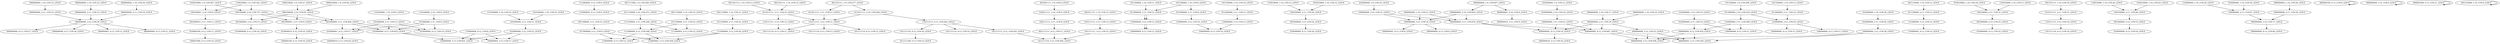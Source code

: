 digraph G {
    "000000000_3-12_COV:34_LEN:9" -> "000000000_4-13_COV:27_LEN:9";
    "000000000_2-11_COV:32_LEN:9" -> "000000000_3-12_COV:34_LEN:9";
    "001000010_3-11_COV:11_LEN:9" -> "010000100_4-12_COV:11_LEN:9";
    "111000000_3-12_COV:9_LEN:9" -> "110000001_4-13_COV:9_LEN:9";
    "001110000_1-10_COV:10_LEN:9" -> "011100000_2-11_COV:10_LEN:9";
    "011011111_2-11_COV:14_LEN:9" -> "110111111_3-12_COV:11_LEN:9";
    "110100000_2-10_COV:9_LEN:9" -> "101000000_3-11_COV:9_LEN:9";
    "011000000_2-11_COV:12_LEN:9" -> "110000000_3-12_COV:12_LEN:9";
    "001000000_3-12_COV:24_LEN:9" -> "010000000_4-13_COV:26_LEN:9";
    "101000000_1-9_COV:12_LEN:9" -> "010000000_2-10_COV:18_LEN:9";
    "101111110_4-12_COV:16_LEN:9" -> "011111100_5-13_COV:14_LEN:9";
    "111000000_3-12_COV:14_LEN:9" -> "110000001_4-13_COV:14_LEN:9";
    "010000000_2-11_COV:44_LEN:9" -> "100000000_3-12_COV:38_LEN:9";
    "100100000_2-11_COV:26_LEN:9" -> "001000000_3-12_COV:24_LEN:9";
    "000000000_2-10_COV:654_LEN:9" -> "000000000_3-11_COV:676_LEN:9";
    "000000000_2-10_COV:654_LEN:9" -> "000000000_3-12_COV:19_LEN:9";
    "110000000_3-11_COV:409_LEN:9" -> "100000000_4-12_COV:418_LEN:9";
    "110000000_3-11_COV:409_LEN:9" -> "100000000_4-13_COV:11_LEN:9";
    "101000000_2-11_COV:21_LEN:9" -> "010000000_3-12_COV:22_LEN:9";
    "001000000_3-11_COV:828_LEN:9" -> "010000001_4-12_COV:17_LEN:9";
    "001000000_3-11_COV:828_LEN:9" -> "010000000_4-13_COV:10_LEN:9";
    "001000000_3-11_COV:828_LEN:9" -> "010000000_4-12_COV:823_LEN:9";
    "000000000_3-11_COV:676_LEN:9" -> "000000000_4-12_COV:687_LEN:9";
    "000000000_3-11_COV:676_LEN:9" -> "000000001_4-12_COV:16_LEN:9";
    "100100000_2-11_COV:32_LEN:9" -> "001000000_3-12_COV:35_LEN:9";
    "011011111_2-11_COV:15_LEN:9" -> "110111111_3-12_COV:16_LEN:9";
    "001000000_3-12_COV:15_LEN:9" -> "010000000_4-13_COV:16_LEN:9";
    "001101111_1-9_COV:277_LEN:9" -> "011011111_2-11_COV:13_LEN:9";
    "001101111_1-9_COV:277_LEN:9" -> "011011111_2-10_COV:264_LEN:9";
    "110111111_3-12_COV:11_LEN:9" -> "101111110_4-13_COV:11_LEN:9";
    "110111111_3-12_COV:11_LEN:9" -> "101111110_4-13_COV:13_LEN:9";
    "110000000_3-12_COV:12_LEN:9" -> "100000000_4-13_COV:13_LEN:9";
    "000000000_1-10_COV:17_LEN:9" -> "000000000_2-11_COV:18_LEN:9";
    "001000000_3-12_COV:53_LEN:9" -> "010000000_4-13_COV:54_LEN:9";
    "100000000_3-12_COV:38_LEN:9" -> "000000000_5-13_COV:938_LEN:9";
    "100000000_3-12_COV:38_LEN:9" -> "000000001_5-13_COV:205_LEN:9";
    "000000000_1-10_COV:33_LEN:9" -> "000000000_2-11_COV:32_LEN:9";
    "000000000_4-12_COV:687_LEN:9" -> "000000000_5-13_COV:938_LEN:9";
    "000000000_4-12_COV:687_LEN:9" -> "000000001_5-13_COV:205_LEN:9";
    "110111111_3-11_COV:262_LEN:9" -> "101111110_4-13_COV:10_LEN:9";
    "110111111_3-11_COV:262_LEN:9" -> "101111110_4-12_COV:16_LEN:9";
    "110111111_3-11_COV:262_LEN:9" -> "101111111_4-12_COV:243_LEN:9";
    "000000000_1-10_COV:32_LEN:9" -> "000000000_2-11_COV:33_LEN:9";
    "101100000_1-10_COV:11_LEN:9" -> "011000000_2-11_COV:12_LEN:9";
    "010000100_4-12_COV:11_LEN:9" -> "100001000_5-13_COV:10_LEN:9";
    "110000000_4-12_COV:9_LEN:9" -> "100000001_5-13_COV:17_LEN:9";
    "110000000_4-12_COV:9_LEN:9" -> "100000000_5-13_COV:831_LEN:9";
    "101000000_1-10_COV:19_LEN:9" -> "010000000_2-11_COV:19_LEN:9";
    "011000000_2-11_COV:12_LEN:9" -> "110000000_3-12_COV:12_LEN:9";
    "110000000_3-12_COV:16_LEN:9" -> "100000000_4-13_COV:15_LEN:9";
    "011000000_4-12_COV:9_LEN:9" -> "110000001_5-13_COV:258_LEN:9";
    "011000000_4-12_COV:9_LEN:9" -> "110000000_5-13_COV:12_LEN:9";
    "100000000_2-10_COV:31_LEN:9" -> "000000000_3-11_COV:676_LEN:9";
    "100000000_2-10_COV:31_LEN:9" -> "000000000_3-12_COV:19_LEN:9";
    "010000000_3-12_COV:22_LEN:9" -> "100000001_5-13_COV:17_LEN:9";
    "010000000_3-12_COV:22_LEN:9" -> "100000000_5-13_COV:831_LEN:9";
    "100100001_2-10_COV:9_LEN:9" -> "001000010_3-11_COV:11_LEN:9";
    "110000000_1-10_COV:20_LEN:9" -> "100000000_2-11_COV:47_LEN:9";
    "010000001_4-12_COV:17_LEN:9" -> "100000010_5-13_COV:20_LEN:9";
    "000000000_3-12_COV:19_LEN:9" -> "000000000_4-13_COV:9_LEN:9";
    "000000000_3-12_COV:19_LEN:9" -> "000000001_4-13_COV:9_LEN:9";
    "011000000_2-11_COV:13_LEN:9" -> "110000000_3-12_COV:13_LEN:9";
    "100010000_1-9_COV:27_LEN:9" -> "000100000_2-10_COV:81_LEN:9";
    "111000000_4-12_COV:248_LEN:9" -> "110000001_5-13_COV:258_LEN:9";
    "111000000_4-12_COV:248_LEN:9" -> "110000000_5-13_COV:12_LEN:9";
    "001101111_1-10_COV:13_LEN:9" -> "011011111_2-11_COV:14_LEN:9";
    "010100000_1-10_COV:10_LEN:9" -> "101000000_2-11_COV:21_LEN:9";
    "010010000_1-10_COV:18_LEN:9" -> "100100000_2-11_COV:32_LEN:9";
    "000000000_1-10_COV:26_LEN:9" -> "000000000_2-11_COV:26_LEN:9";
    "101100000_1-10_COV:10_LEN:9" -> "011000000_2-11_COV:13_LEN:9";
    "100000000_2-11_COV:47_LEN:9" -> "000000000_3-12_COV:71_LEN:9";
    "001101111_1-10_COV:15_LEN:9" -> "011011111_2-11_COV:14_LEN:9";
    "111000000_3-12_COV:20_LEN:9" -> "110000001_5-13_COV:258_LEN:9";
    "111000000_3-12_COV:20_LEN:9" -> "110000000_5-13_COV:12_LEN:9";
    "110000000_3-12_COV:16_LEN:9" -> "100000000_4-13_COV:17_LEN:9";
    "010000010_4-12_COV:10_LEN:9" -> "100000100_5-13_COV:10_LEN:9";
    "011000000_2-10_COV:416_LEN:9" -> "110000000_3-11_COV:409_LEN:9";
    "011000000_2-10_COV:416_LEN:9" -> "110000000_3-12_COV:16_LEN:9";
    "110010000_1-10_COV:20_LEN:9" -> "100100000_2-11_COV:48_LEN:9";
    "110000000_3-12_COV:12_LEN:9" -> "100000000_4-13_COV:13_LEN:9";
    "110010000_1-10_COV:15_LEN:9" -> "100100000_2-11_COV:32_LEN:9";
    "010000000_1-10_COV:30_LEN:9" -> "100000000_2-11_COV:47_LEN:9";
    "101100000_1-10_COV:9_LEN:9" -> "011000000_2-11_COV:12_LEN:9";
    "100111111_3-11_COV:9_LEN:9" -> "001111111_4-12_COV:11_LEN:9";
    "000000000_2-11_COV:34_LEN:9" -> "000000000_3-12_COV:34_LEN:9";
    "000000000_2-11_COV:18_LEN:9" -> "000000000_3-12_COV:23_LEN:9";
    "000000001_2-10_COV:9_LEN:9" -> "000000010_3-11_COV:9_LEN:9";
    "101000000_1-10_COV:36_LEN:9" -> "010000000_2-11_COV:44_LEN:9";
    "101111111_3-12_COV:15_LEN:9" -> "011111110_5-13_COV:264_LEN:9";
    "000000000_2-11_COV:18_LEN:9" -> "000000000_4-12_COV:687_LEN:9";
    "000000000_2-11_COV:18_LEN:9" -> "000000001_4-12_COV:16_LEN:9";
    "000000000_2-11_COV:33_LEN:9" -> "000000000_3-12_COV:34_LEN:9";
    "010011111_2-10_COV:9_LEN:9" -> "100111111_3-11_COV:9_LEN:9";
    "000000000_1-10_COV:12_LEN:9" -> "000000000_3-11_COV:676_LEN:9";
    "000000000_1-10_COV:12_LEN:9" -> "000000000_3-12_COV:19_LEN:9";
    "110000000_3-12_COV:13_LEN:9" -> "100000000_4-13_COV:10_LEN:9";
    "001000001_3-11_COV:9_LEN:9" -> "010000010_4-12_COV:10_LEN:9";
    "110100000_1-10_COV:10_LEN:9" -> "101000000_2-11_COV:21_LEN:9";
    "011110000_2-10_COV:251_LEN:9" -> "111100000_3-11_COV:246_LEN:9";
    "000000100_5-13_COV:9_LEN:9" -> "000000100_5-13_COV:9_LEN:9";
    "100100000_2-11_COV:48_LEN:9" -> "001000000_3-12_COV:53_LEN:9";
    "010010000_1-9_COV:407_LEN:9" -> "100100001_2-10_COV:9_LEN:9";
    "010010000_1-9_COV:407_LEN:9" -> "100100000_2-10_COV:757_LEN:9";
    "010010000_1-10_COV:25_LEN:9" -> "100100000_2-11_COV:48_LEN:9";
    "101000000_2-11_COV:13_LEN:9" -> "010000001_4-12_COV:17_LEN:9";
    "101000000_2-11_COV:13_LEN:9" -> "010000000_4-13_COV:10_LEN:9";
    "101000000_2-11_COV:13_LEN:9" -> "010000000_4-12_COV:823_LEN:9";
    "000000000_1-10_COV:36_LEN:9" -> "000000000_2-11_COV:34_LEN:9";
    "110010000_1-9_COV:342_LEN:9" -> "100100001_2-10_COV:9_LEN:9";
    "110010000_1-9_COV:342_LEN:9" -> "100100000_2-10_COV:757_LEN:9";
    "000000000_3-12_COV:9_LEN:9" -> "000000000_3-12_COV:9_LEN:9";
    "111100000_3-11_COV:246_LEN:9" -> "111000000_4-12_COV:248_LEN:9";
    "111100000_3-11_COV:246_LEN:9" -> "111000001_4-13_COV:12_LEN:9";
    "110000000_3-12_COV:10_LEN:9" -> "100000000_4-13_COV:10_LEN:9";
    "101111111_4-12_COV:243_LEN:9" -> "011111110_5-13_COV:264_LEN:9";
    "010111111_2-11_COV:14_LEN:9" -> "101111111_3-12_COV:15_LEN:9";
    "001110000_1-10_COV:21_LEN:9" -> "011100000_2-11_COV:22_LEN:9";
    "011100000_2-11_COV:10_LEN:9" -> "111000000_4-12_COV:248_LEN:9";
    "011100000_2-11_COV:10_LEN:9" -> "111000001_4-13_COV:12_LEN:9";
    "000000001_4-12_COV:16_LEN:9" -> "000000010_5-13_COV:16_LEN:9";
    "011100000_2-11_COV:22_LEN:9" -> "111000000_3-12_COV:20_LEN:9";
    "101000000_3-11_COV:9_LEN:9" -> "010000001_4-12_COV:17_LEN:9";
    "101000000_3-11_COV:9_LEN:9" -> "010000000_4-13_COV:10_LEN:9";
    "101000000_3-11_COV:9_LEN:9" -> "010000000_4-12_COV:823_LEN:9";
    "010000000_1-9_COV:25_LEN:9" -> "100000000_2-10_COV:31_LEN:9";
    "000100000_2-10_COV:81_LEN:9" -> "001000000_3-11_COV:828_LEN:9";
    "000100000_2-10_COV:81_LEN:9" -> "001000000_3-12_COV:15_LEN:9";
    "000100000_2-10_COV:81_LEN:9" -> "001000001_3-11_COV:9_LEN:9";
    "011000000_2-11_COV:9_LEN:9" -> "110000000_3-12_COV:10_LEN:9";
    "001011111_1-10_COV:15_LEN:9" -> "010111111_2-11_COV:14_LEN:9";
    "011011111_2-11_COV:13_LEN:9" -> "110111111_3-12_COV:11_LEN:9";
    "000010000_1-9_COV:56_LEN:9" -> "000100000_2-10_COV:81_LEN:9";
    "000000000_2-11_COV:26_LEN:9" -> "000000000_3-12_COV:71_LEN:9";
    "001110000_1-10_COV:12_LEN:9" -> "011100000_2-11_COV:14_LEN:9";
    "110100000_1-10_COV:9_LEN:9" -> "101000000_2-11_COV:13_LEN:9";
    "011011111_2-10_COV:264_LEN:9" -> "110111111_3-11_COV:262_LEN:9";
    "011011111_2-10_COV:264_LEN:9" -> "110111111_3-12_COV:11_LEN:9";
    "100100000_2-10_COV:757_LEN:9" -> "001000000_3-11_COV:828_LEN:9";
    "100100000_2-10_COV:757_LEN:9" -> "001000000_3-12_COV:15_LEN:9";
    "100100000_2-10_COV:757_LEN:9" -> "001000001_3-11_COV:9_LEN:9";
    "001111111_4-12_COV:11_LEN:9" -> "011111110_5-13_COV:264_LEN:9";
    "101100000_1-10_COV:15_LEN:9" -> "011000000_2-11_COV:16_LEN:9";
    "010000000_4-12_COV:823_LEN:9" -> "100000001_5-13_COV:17_LEN:9";
    "010000000_4-12_COV:823_LEN:9" -> "100000000_5-13_COV:831_LEN:9";
    "000000000_3-12_COV:23_LEN:9" -> "000000000_5-13_COV:938_LEN:9";
    "000000000_3-12_COV:23_LEN:9" -> "000000001_5-13_COV:205_LEN:9";
    "010000000_2-10_COV:18_LEN:9" -> "100000000_3-11_COV:21_LEN:9";
    "000000000_3-12_COV:71_LEN:9" -> "000000000_4-13_COV:64_LEN:9";
    "100000000_4-12_COV:418_LEN:9" -> "000000000_5-13_COV:938_LEN:9";
    "100000000_4-12_COV:418_LEN:9" -> "000000001_5-13_COV:205_LEN:9";
    "001101111_1-10_COV:16_LEN:9" -> "011011111_2-11_COV:15_LEN:9";
    "110111111_3-12_COV:11_LEN:9" -> "101111110_4-13_COV:12_LEN:9";
    "001111000_1-9_COV:249_LEN:9" -> "011110000_2-10_COV:251_LEN:9";
    "001000000_3-12_COV:35_LEN:9" -> "010000000_4-13_COV:32_LEN:9";
    "011000000_2-11_COV:16_LEN:9" -> "110000000_3-12_COV:16_LEN:9";
    "110111111_3-12_COV:16_LEN:9" -> "101111110_4-13_COV:16_LEN:9";
    "101100000_1-9_COV:399_LEN:9" -> "011000000_2-10_COV:416_LEN:9";
    "001100000_3-11_COV:10_LEN:9" -> "011000000_4-12_COV:9_LEN:9";
    "000000000_1-9_COV:657_LEN:9" -> "000000000_2-10_COV:654_LEN:9";
    "000000000_1-9_COV:657_LEN:9" -> "000000001_2-10_COV:9_LEN:9";
    "110010000_1-10_COV:12_LEN:9" -> "100100000_2-11_COV:26_LEN:9";
    "000001000_5-13_COV:11_LEN:9" -> "000001000_5-13_COV:11_LEN:9";
    "100000000_3-11_COV:21_LEN:9" -> "000000000_4-12_COV:687_LEN:9";
    "100000000_3-11_COV:21_LEN:9" -> "000000001_4-12_COV:16_LEN:9";
    "010010000_1-10_COV:12_LEN:9" -> "100100000_2-11_COV:26_LEN:9";
    "000000000_3-12_COV:34_LEN:9" -> "000000000_4-13_COV:26_LEN:9";
    "110111111_3-12_COV:12_LEN:9" -> "101111110_4-13_COV:11_LEN:9";
    "000000000_3-12_COV:34_LEN:9" -> "000000001_4-13_COV:12_LEN:9";
    "000000000_3-12_COV:34_LEN:9" -> "000000000_4-13_COV:21_LEN:9";
    "101100000_1-10_COV:9_LEN:9" -> "011000000_2-11_COV:9_LEN:9";
    "011011111_2-11_COV:14_LEN:9" -> "110111111_3-12_COV:12_LEN:9";
    "001001111_1-9_COV:9_LEN:9" -> "010011111_2-10_COV:9_LEN:9";
    "011100000_2-11_COV:14_LEN:9" -> "111000000_3-12_COV:14_LEN:9";
    "001110000_1-10_COV:9_LEN:9" -> "001110000_1-10_COV:9_LEN:9";
    "000000000_1-10_COV:18_LEN:9" -> "000000000_2-11_COV:18_LEN:9";
    "010000000_2-11_COV:19_LEN:9" -> "100000000_4-12_COV:418_LEN:9";
    "010000000_2-11_COV:19_LEN:9" -> "100000000_4-13_COV:11_LEN:9";
}
